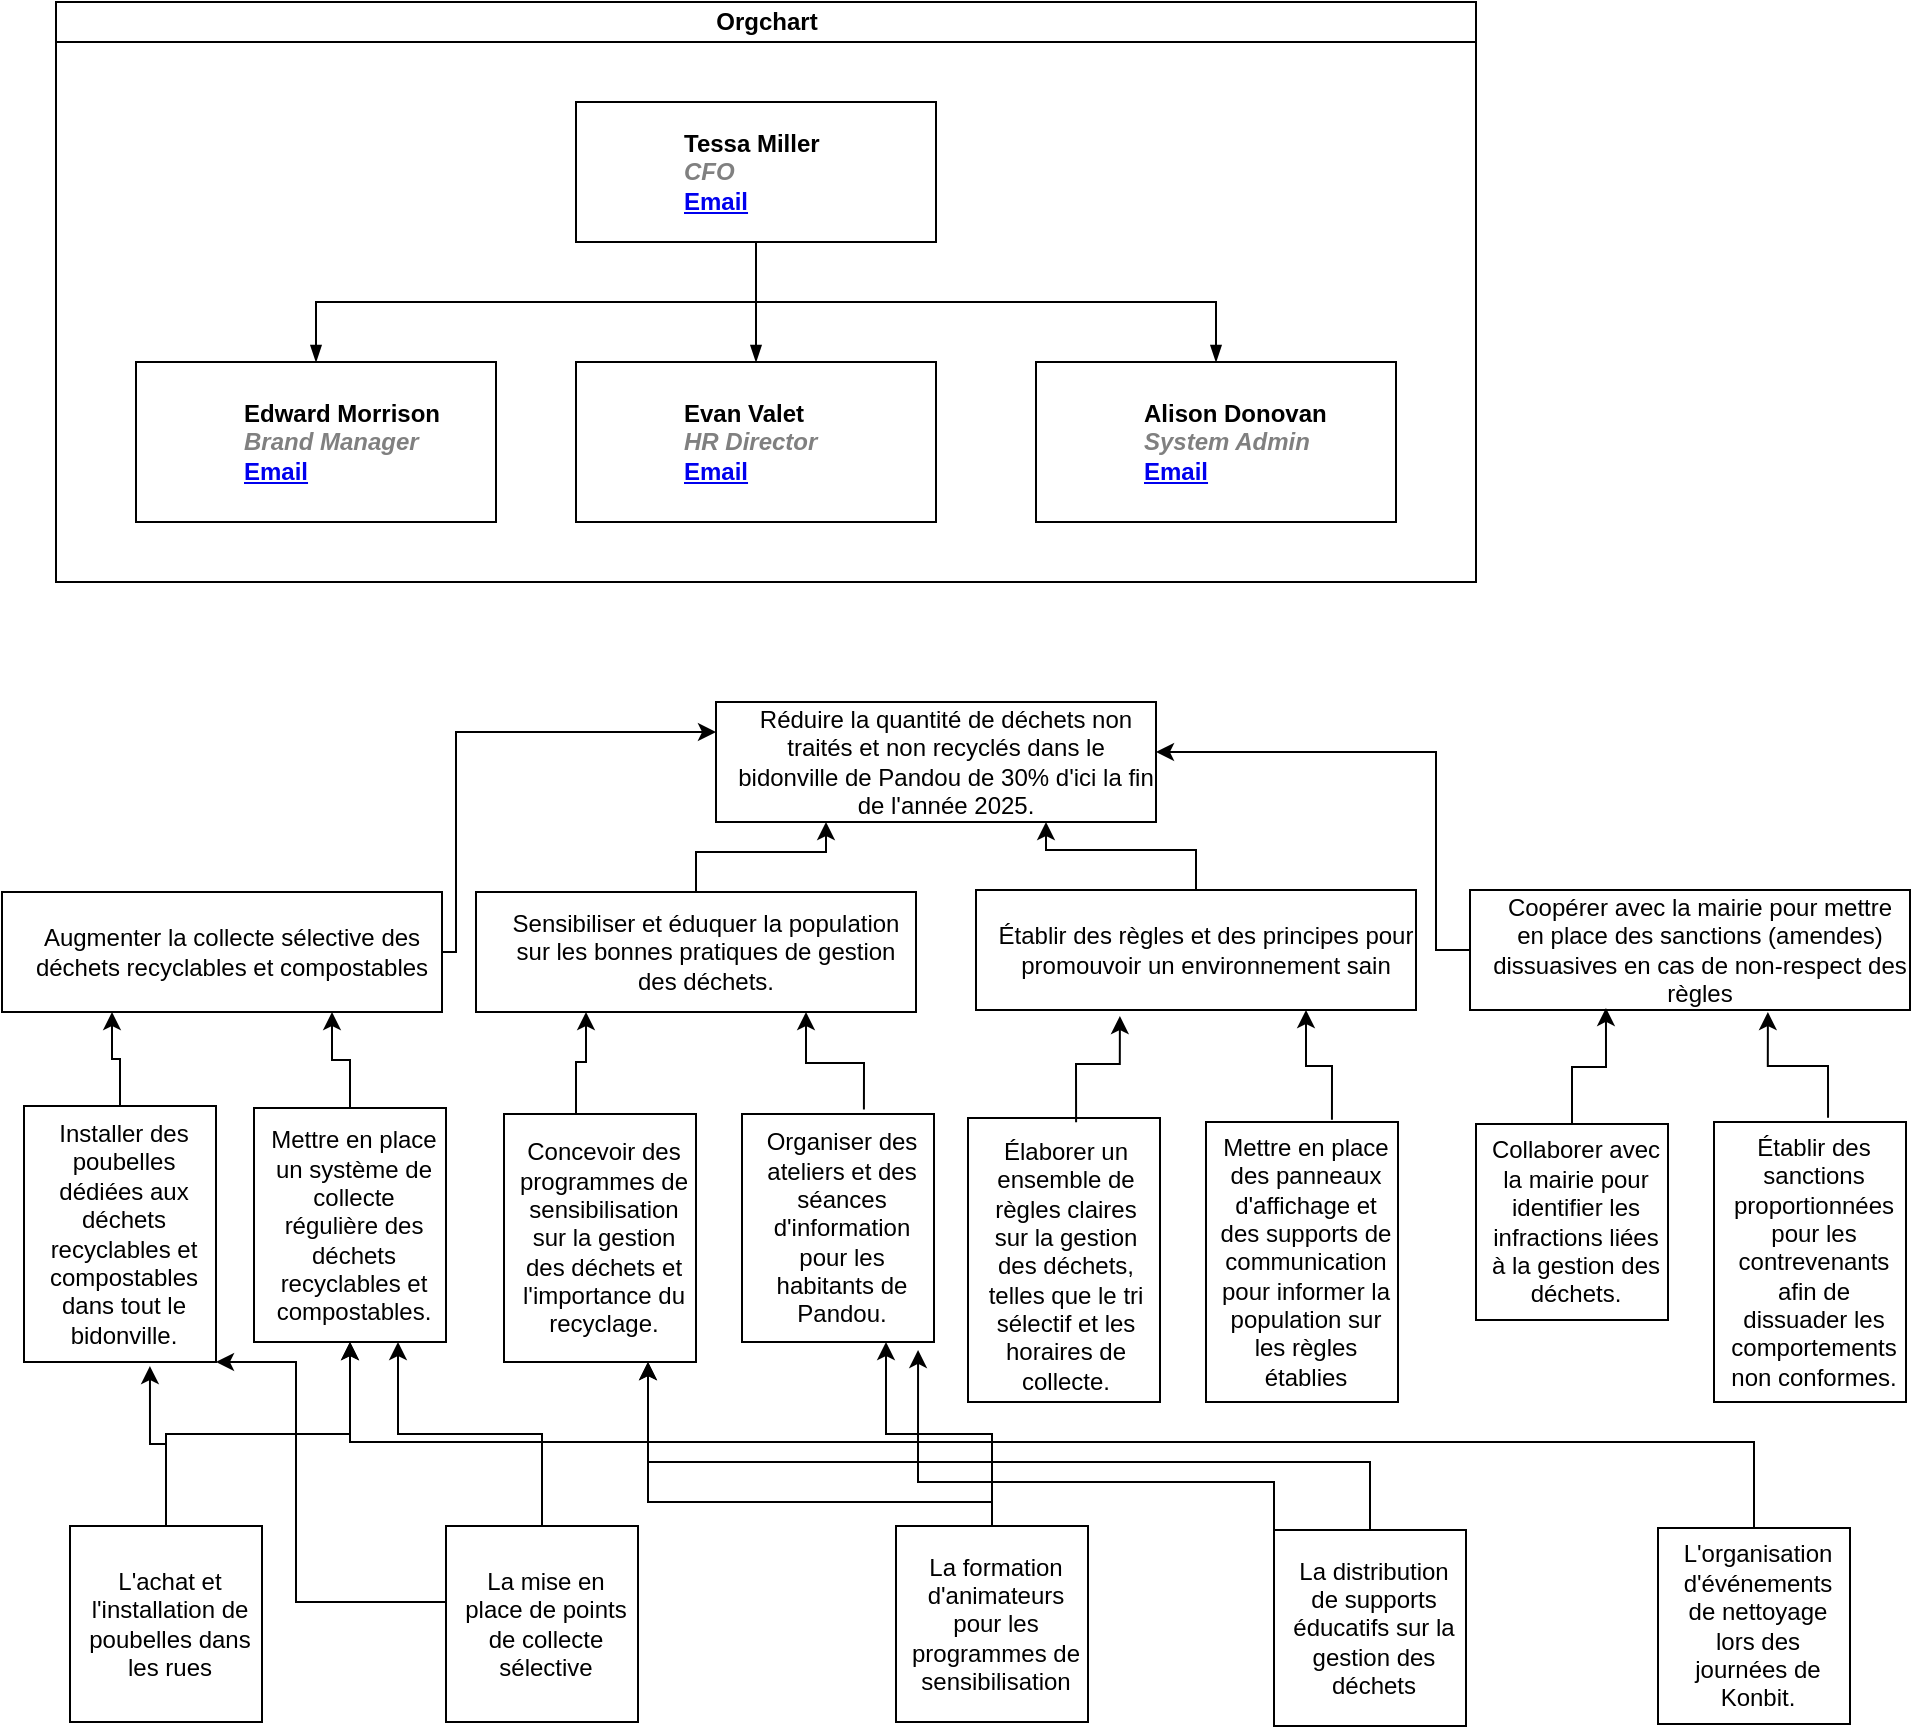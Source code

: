 <mxfile version="21.6.6" type="github">
  <diagram id="prtHgNgQTEPvFCAcTncT" name="Page-1">
    <mxGraphModel dx="1434" dy="796" grid="1" gridSize="10" guides="1" tooltips="1" connect="1" arrows="1" fold="1" page="1" pageScale="1" pageWidth="827" pageHeight="1169" math="0" shadow="0">
      <root>
        <mxCell id="0" />
        <mxCell id="1" parent="0" />
        <mxCell id="dNxyNK7c78bLwvsdeMH5-11" value="Orgchart" style="swimlane;html=1;startSize=20;horizontal=1;containerType=tree;glass=0;" parent="1" vertex="1">
          <mxGeometry x="40" y="80" width="710" height="290" as="geometry" />
        </mxCell>
        <UserObject label="%name%&lt;br&gt;&lt;i style=&quot;color: gray&quot;&gt;%position%&lt;/i&gt;&lt;br&gt;&lt;a href=&quot;mailto:%email%&quot;&gt;Email&lt;/a&gt;" name="Tessa Miller" position="CFO" location="Office 1" email="me@example.com" placeholders="1" link="https://www.draw.io" id="dNxyNK7c78bLwvsdeMH5-12">
          <mxCell style="label;image=https://cdn3.iconfinder.com/data/icons/user-avatars-1/512/users-3-128.png;whiteSpace=wrap;html=1;rounded=0;glass=0;treeMoving=1;treeFolding=1;" parent="dNxyNK7c78bLwvsdeMH5-11" vertex="1">
            <mxGeometry x="260" y="50" width="180" height="70" as="geometry" />
          </mxCell>
        </UserObject>
        <mxCell id="dNxyNK7c78bLwvsdeMH5-13" value="" style="endArrow=blockThin;endFill=1;fontSize=11;edgeStyle=elbowEdgeStyle;elbow=vertical;rounded=0;" parent="dNxyNK7c78bLwvsdeMH5-11" source="dNxyNK7c78bLwvsdeMH5-12" target="dNxyNK7c78bLwvsdeMH5-14" edge="1">
          <mxGeometry relative="1" as="geometry" />
        </mxCell>
        <UserObject label="%name%&lt;br&gt;&lt;i style=&quot;color: gray&quot;&gt;%position%&lt;/i&gt;&lt;br&gt;&lt;a href=&quot;mailto:%email%&quot;&gt;Email&lt;/a&gt;" name="Edward Morrison" position="Brand Manager" location="Office 2" email="me@example.com" placeholders="1" link="https://www.draw.io" id="dNxyNK7c78bLwvsdeMH5-14">
          <mxCell style="label;image=https://cdn3.iconfinder.com/data/icons/user-avatars-1/512/users-10-3-128.png;whiteSpace=wrap;html=1;rounded=0;glass=0;treeFolding=1;treeMoving=1;" parent="dNxyNK7c78bLwvsdeMH5-11" vertex="1">
            <mxGeometry x="40" y="180" width="180" height="80" as="geometry" />
          </mxCell>
        </UserObject>
        <mxCell id="dNxyNK7c78bLwvsdeMH5-15" value="" style="endArrow=blockThin;endFill=1;fontSize=11;edgeStyle=elbowEdgeStyle;elbow=vertical;rounded=0;" parent="dNxyNK7c78bLwvsdeMH5-11" source="dNxyNK7c78bLwvsdeMH5-12" target="dNxyNK7c78bLwvsdeMH5-16" edge="1">
          <mxGeometry relative="1" as="geometry" />
        </mxCell>
        <UserObject label="%name%&lt;br&gt;&lt;i style=&quot;color: gray&quot;&gt;%position%&lt;/i&gt;&lt;br&gt;&lt;a href=&quot;mailto:%email%&quot;&gt;Email&lt;/a&gt;" name="Evan Valet" position="HR Director" location="Office 4" email="me@example.com" placeholders="1" link="https://www.draw.io" id="dNxyNK7c78bLwvsdeMH5-16">
          <mxCell style="label;image=https://cdn3.iconfinder.com/data/icons/user-avatars-1/512/users-9-2-128.png;whiteSpace=wrap;html=1;rounded=0;glass=0;treeFolding=1;treeMoving=1;" parent="dNxyNK7c78bLwvsdeMH5-11" vertex="1">
            <mxGeometry x="260" y="180" width="180" height="80" as="geometry" />
          </mxCell>
        </UserObject>
        <mxCell id="dNxyNK7c78bLwvsdeMH5-17" value="" style="endArrow=blockThin;endFill=1;fontSize=11;edgeStyle=elbowEdgeStyle;elbow=vertical;rounded=0;" parent="dNxyNK7c78bLwvsdeMH5-11" source="dNxyNK7c78bLwvsdeMH5-12" target="dNxyNK7c78bLwvsdeMH5-18" edge="1">
          <mxGeometry relative="1" as="geometry" />
        </mxCell>
        <UserObject label="%name%&lt;br&gt;&lt;i style=&quot;color: gray&quot;&gt;%position%&lt;/i&gt;&lt;br&gt;&lt;a href=&quot;mailto:%email%&quot;&gt;Email&lt;/a&gt;" name="Alison Donovan" position="System Admin" location="Office 3" email="me@example.com" placeholders="1" link="https://www.draw.io" id="dNxyNK7c78bLwvsdeMH5-18">
          <mxCell style="label;image=https://cdn3.iconfinder.com/data/icons/user-avatars-1/512/users-2-128.png;whiteSpace=wrap;html=1;rounded=0;glass=0;" parent="dNxyNK7c78bLwvsdeMH5-11" vertex="1">
            <mxGeometry x="490" y="180" width="180" height="80" as="geometry" />
          </mxCell>
        </UserObject>
        <mxCell id="WWhDUVCSwJI-fkxGkbqV-10" value="" style="group;fillColor=#67AB9F;" vertex="1" connectable="0" parent="1">
          <mxGeometry x="370" y="430" width="220" height="60" as="geometry" />
        </mxCell>
        <mxCell id="WWhDUVCSwJI-fkxGkbqV-2" value="" style="rounded=0;whiteSpace=wrap;html=1;" vertex="1" parent="WWhDUVCSwJI-fkxGkbqV-10">
          <mxGeometry width="220" height="60" as="geometry" />
        </mxCell>
        <mxCell id="WWhDUVCSwJI-fkxGkbqV-9" value="Réduire la quantité de déchets non traités et non recyclés dans le bidonville de Pandou de 30% d&#39;ici la fin de l&#39;année 2025." style="text;html=1;strokeColor=none;fillColor=none;align=center;verticalAlign=middle;whiteSpace=wrap;rounded=0;" vertex="1" parent="WWhDUVCSwJI-fkxGkbqV-10">
          <mxGeometry x="10" y="20" width="210" height="20" as="geometry" />
        </mxCell>
        <mxCell id="WWhDUVCSwJI-fkxGkbqV-11" value="" style="group" vertex="1" connectable="0" parent="1">
          <mxGeometry x="250" y="525" width="220" height="60" as="geometry" />
        </mxCell>
        <mxCell id="WWhDUVCSwJI-fkxGkbqV-15" value="" style="group" vertex="1" connectable="0" parent="WWhDUVCSwJI-fkxGkbqV-11">
          <mxGeometry width="220" height="60" as="geometry" />
        </mxCell>
        <mxCell id="WWhDUVCSwJI-fkxGkbqV-12" value="" style="rounded=0;whiteSpace=wrap;html=1;" vertex="1" parent="WWhDUVCSwJI-fkxGkbqV-15">
          <mxGeometry width="220" height="60" as="geometry" />
        </mxCell>
        <mxCell id="WWhDUVCSwJI-fkxGkbqV-13" value="Sensibiliser et éduquer la population sur les bonnes pratiques de gestion des déchets." style="text;html=1;strokeColor=none;fillColor=none;align=center;verticalAlign=middle;whiteSpace=wrap;rounded=0;" vertex="1" parent="WWhDUVCSwJI-fkxGkbqV-15">
          <mxGeometry x="10" y="20" width="210" height="20" as="geometry" />
        </mxCell>
        <mxCell id="WWhDUVCSwJI-fkxGkbqV-16" value="" style="group" vertex="1" connectable="0" parent="1">
          <mxGeometry x="747" y="524" width="220" height="60" as="geometry" />
        </mxCell>
        <mxCell id="WWhDUVCSwJI-fkxGkbqV-17" value="" style="rounded=0;whiteSpace=wrap;html=1;" vertex="1" parent="WWhDUVCSwJI-fkxGkbqV-16">
          <mxGeometry width="220" height="60" as="geometry" />
        </mxCell>
        <mxCell id="WWhDUVCSwJI-fkxGkbqV-18" value="Coopérer avec la mairie pour mettre en place des sanctions (amendes) dissuasives en cas de non-respect des règles" style="text;html=1;strokeColor=none;fillColor=none;align=center;verticalAlign=middle;whiteSpace=wrap;rounded=0;" vertex="1" parent="WWhDUVCSwJI-fkxGkbqV-16">
          <mxGeometry x="10" y="20" width="210" height="20" as="geometry" />
        </mxCell>
        <mxCell id="WWhDUVCSwJI-fkxGkbqV-19" value="" style="group" vertex="1" connectable="0" parent="1">
          <mxGeometry x="500" y="524" width="220" height="60" as="geometry" />
        </mxCell>
        <mxCell id="WWhDUVCSwJI-fkxGkbqV-20" value="" style="rounded=0;whiteSpace=wrap;html=1;" vertex="1" parent="WWhDUVCSwJI-fkxGkbqV-19">
          <mxGeometry width="220" height="60" as="geometry" />
        </mxCell>
        <mxCell id="WWhDUVCSwJI-fkxGkbqV-21" value="Établir des règles et des principes pour promouvoir un environnement sain" style="text;html=1;strokeColor=none;fillColor=none;align=center;verticalAlign=middle;whiteSpace=wrap;rounded=0;" vertex="1" parent="WWhDUVCSwJI-fkxGkbqV-19">
          <mxGeometry x="10" y="20" width="210" height="20" as="geometry" />
        </mxCell>
        <mxCell id="WWhDUVCSwJI-fkxGkbqV-22" value="" style="group" vertex="1" connectable="0" parent="1">
          <mxGeometry x="13" y="525" width="220" height="60" as="geometry" />
        </mxCell>
        <mxCell id="WWhDUVCSwJI-fkxGkbqV-23" value="" style="rounded=0;whiteSpace=wrap;html=1;" vertex="1" parent="WWhDUVCSwJI-fkxGkbqV-22">
          <mxGeometry width="220" height="60" as="geometry" />
        </mxCell>
        <mxCell id="WWhDUVCSwJI-fkxGkbqV-24" value="Augmenter la collecte sélective des déchets recyclables et compostables" style="text;html=1;strokeColor=none;fillColor=none;align=center;verticalAlign=middle;whiteSpace=wrap;rounded=0;" vertex="1" parent="WWhDUVCSwJI-fkxGkbqV-22">
          <mxGeometry x="10" y="20" width="210" height="20" as="geometry" />
        </mxCell>
        <mxCell id="WWhDUVCSwJI-fkxGkbqV-28" value="" style="group" vertex="1" connectable="0" parent="1">
          <mxGeometry x="24" y="632" width="96" height="128" as="geometry" />
        </mxCell>
        <mxCell id="WWhDUVCSwJI-fkxGkbqV-29" value="" style="rounded=0;whiteSpace=wrap;html=1;" vertex="1" parent="WWhDUVCSwJI-fkxGkbqV-28">
          <mxGeometry width="96" height="128" as="geometry" />
        </mxCell>
        <mxCell id="WWhDUVCSwJI-fkxGkbqV-30" value="Installer des poubelles dédiées aux déchets recyclables et compostables dans tout le bidonville." style="text;html=1;strokeColor=none;fillColor=none;align=center;verticalAlign=middle;whiteSpace=wrap;rounded=0;" vertex="1" parent="WWhDUVCSwJI-fkxGkbqV-28">
          <mxGeometry x="4.364" y="42.667" width="91.636" height="42.667" as="geometry" />
        </mxCell>
        <mxCell id="WWhDUVCSwJI-fkxGkbqV-31" value="" style="group" vertex="1" connectable="0" parent="1">
          <mxGeometry x="139" y="633" width="96" height="117" as="geometry" />
        </mxCell>
        <mxCell id="WWhDUVCSwJI-fkxGkbqV-32" value="" style="rounded=0;whiteSpace=wrap;html=1;" vertex="1" parent="WWhDUVCSwJI-fkxGkbqV-31">
          <mxGeometry width="96" height="117.0" as="geometry" />
        </mxCell>
        <mxCell id="WWhDUVCSwJI-fkxGkbqV-33" value=" Mettre en place un système de collecte régulière des déchets recyclables et compostables." style="text;html=1;strokeColor=none;fillColor=none;align=center;verticalAlign=middle;whiteSpace=wrap;rounded=0;" vertex="1" parent="WWhDUVCSwJI-fkxGkbqV-31">
          <mxGeometry x="4.364" y="39" width="91.636" height="39" as="geometry" />
        </mxCell>
        <mxCell id="WWhDUVCSwJI-fkxGkbqV-34" value="" style="group" vertex="1" connectable="0" parent="1">
          <mxGeometry x="264" y="636" width="96" height="124" as="geometry" />
        </mxCell>
        <mxCell id="WWhDUVCSwJI-fkxGkbqV-35" value="" style="rounded=0;whiteSpace=wrap;html=1;" vertex="1" parent="WWhDUVCSwJI-fkxGkbqV-34">
          <mxGeometry width="96" height="124.0" as="geometry" />
        </mxCell>
        <mxCell id="WWhDUVCSwJI-fkxGkbqV-36" value=" Concevoir des programmes de sensibilisation sur la gestion des déchets et l&#39;importance du recyclage." style="text;html=1;strokeColor=none;fillColor=none;align=center;verticalAlign=middle;whiteSpace=wrap;rounded=0;" vertex="1" parent="WWhDUVCSwJI-fkxGkbqV-34">
          <mxGeometry x="4.364" y="41.333" width="91.636" height="41.333" as="geometry" />
        </mxCell>
        <mxCell id="WWhDUVCSwJI-fkxGkbqV-37" value="" style="group" vertex="1" connectable="0" parent="1">
          <mxGeometry x="383" y="636" width="96" height="114" as="geometry" />
        </mxCell>
        <mxCell id="WWhDUVCSwJI-fkxGkbqV-38" value="" style="rounded=0;whiteSpace=wrap;html=1;" vertex="1" parent="WWhDUVCSwJI-fkxGkbqV-37">
          <mxGeometry width="96" height="114.0" as="geometry" />
        </mxCell>
        <mxCell id="WWhDUVCSwJI-fkxGkbqV-39" value="Organiser des ateliers et des séances d&#39;information pour les habitants de Pandou." style="text;html=1;strokeColor=none;fillColor=none;align=center;verticalAlign=middle;whiteSpace=wrap;rounded=0;" vertex="1" parent="WWhDUVCSwJI-fkxGkbqV-37">
          <mxGeometry x="4.364" y="38.0" width="91.636" height="38.0" as="geometry" />
        </mxCell>
        <mxCell id="WWhDUVCSwJI-fkxGkbqV-40" value="" style="group" vertex="1" connectable="0" parent="1">
          <mxGeometry x="496" y="638" width="96" height="142" as="geometry" />
        </mxCell>
        <mxCell id="WWhDUVCSwJI-fkxGkbqV-41" value="" style="rounded=0;whiteSpace=wrap;html=1;" vertex="1" parent="WWhDUVCSwJI-fkxGkbqV-40">
          <mxGeometry width="96" height="142" as="geometry" />
        </mxCell>
        <mxCell id="WWhDUVCSwJI-fkxGkbqV-42" value=" Élaborer un ensemble de règles claires sur la gestion des déchets, telles que le tri sélectif et les horaires de collecte." style="text;html=1;strokeColor=none;fillColor=none;align=center;verticalAlign=middle;whiteSpace=wrap;rounded=0;" vertex="1" parent="WWhDUVCSwJI-fkxGkbqV-40">
          <mxGeometry x="3.36" y="31.316" width="91.64" height="84.468" as="geometry" />
        </mxCell>
        <mxCell id="WWhDUVCSwJI-fkxGkbqV-43" value="" style="group" vertex="1" connectable="0" parent="1">
          <mxGeometry x="615" y="640" width="96" height="140" as="geometry" />
        </mxCell>
        <mxCell id="WWhDUVCSwJI-fkxGkbqV-44" value="" style="rounded=0;whiteSpace=wrap;html=1;" vertex="1" parent="WWhDUVCSwJI-fkxGkbqV-43">
          <mxGeometry width="96" height="140" as="geometry" />
        </mxCell>
        <mxCell id="WWhDUVCSwJI-fkxGkbqV-45" value="Mettre en place des panneaux d&#39;affichage et des supports de communication pour informer la population sur les règles établies" style="text;html=1;strokeColor=none;fillColor=none;align=center;verticalAlign=middle;whiteSpace=wrap;rounded=0;" vertex="1" parent="WWhDUVCSwJI-fkxGkbqV-43">
          <mxGeometry x="4.364" y="46.667" width="91.636" height="46.667" as="geometry" />
        </mxCell>
        <mxCell id="WWhDUVCSwJI-fkxGkbqV-46" value="" style="group" vertex="1" connectable="0" parent="1">
          <mxGeometry x="750" y="641" width="96" height="98" as="geometry" />
        </mxCell>
        <mxCell id="WWhDUVCSwJI-fkxGkbqV-47" value="" style="rounded=0;whiteSpace=wrap;html=1;" vertex="1" parent="WWhDUVCSwJI-fkxGkbqV-46">
          <mxGeometry width="96" height="98.0" as="geometry" />
        </mxCell>
        <mxCell id="WWhDUVCSwJI-fkxGkbqV-48" value="Collaborer avec la mairie pour identifier les infractions liées à la gestion des déchets." style="text;html=1;strokeColor=none;fillColor=none;align=center;verticalAlign=middle;whiteSpace=wrap;rounded=0;" vertex="1" parent="WWhDUVCSwJI-fkxGkbqV-46">
          <mxGeometry x="4.364" y="32.667" width="91.636" height="32.667" as="geometry" />
        </mxCell>
        <mxCell id="WWhDUVCSwJI-fkxGkbqV-49" value="" style="group" vertex="1" connectable="0" parent="1">
          <mxGeometry x="869" y="640" width="96" height="140" as="geometry" />
        </mxCell>
        <mxCell id="WWhDUVCSwJI-fkxGkbqV-50" value="" style="rounded=0;whiteSpace=wrap;html=1;" vertex="1" parent="WWhDUVCSwJI-fkxGkbqV-49">
          <mxGeometry width="96" height="140.0" as="geometry" />
        </mxCell>
        <mxCell id="WWhDUVCSwJI-fkxGkbqV-51" value=" Établir des sanctions proportionnées pour les contrevenants afin de dissuader les comportements non conformes." style="text;html=1;strokeColor=none;fillColor=none;align=center;verticalAlign=middle;whiteSpace=wrap;rounded=0;" vertex="1" parent="WWhDUVCSwJI-fkxGkbqV-49">
          <mxGeometry x="4.364" y="46.667" width="91.636" height="46.667" as="geometry" />
        </mxCell>
        <mxCell id="WWhDUVCSwJI-fkxGkbqV-53" value="" style="group" vertex="1" connectable="0" parent="1">
          <mxGeometry x="47" y="842" width="96" height="98" as="geometry" />
        </mxCell>
        <mxCell id="WWhDUVCSwJI-fkxGkbqV-54" value="" style="rounded=0;whiteSpace=wrap;html=1;" vertex="1" parent="WWhDUVCSwJI-fkxGkbqV-53">
          <mxGeometry width="96" height="98.0" as="geometry" />
        </mxCell>
        <mxCell id="WWhDUVCSwJI-fkxGkbqV-55" value="L&#39;achat et l&#39;installation de poubelles dans les rues" style="text;html=1;strokeColor=none;fillColor=none;align=center;verticalAlign=middle;whiteSpace=wrap;rounded=0;" vertex="1" parent="WWhDUVCSwJI-fkxGkbqV-53">
          <mxGeometry x="4.364" y="32.667" width="91.636" height="32.667" as="geometry" />
        </mxCell>
        <mxCell id="WWhDUVCSwJI-fkxGkbqV-56" value="" style="group" vertex="1" connectable="0" parent="1">
          <mxGeometry x="460" y="842" width="96" height="98" as="geometry" />
        </mxCell>
        <mxCell id="WWhDUVCSwJI-fkxGkbqV-57" value="" style="rounded=0;whiteSpace=wrap;html=1;" vertex="1" parent="WWhDUVCSwJI-fkxGkbqV-56">
          <mxGeometry width="96" height="98.0" as="geometry" />
        </mxCell>
        <mxCell id="WWhDUVCSwJI-fkxGkbqV-58" value="La formation d&#39;animateurs pour les programmes de sensibilisation" style="text;html=1;strokeColor=none;fillColor=none;align=center;verticalAlign=middle;whiteSpace=wrap;rounded=0;" vertex="1" parent="WWhDUVCSwJI-fkxGkbqV-56">
          <mxGeometry x="4.364" y="32.667" width="91.636" height="32.667" as="geometry" />
        </mxCell>
        <mxCell id="WWhDUVCSwJI-fkxGkbqV-59" value="" style="group" vertex="1" connectable="0" parent="1">
          <mxGeometry x="235" y="842" width="96" height="98" as="geometry" />
        </mxCell>
        <mxCell id="WWhDUVCSwJI-fkxGkbqV-60" value="" style="rounded=0;whiteSpace=wrap;html=1;" vertex="1" parent="WWhDUVCSwJI-fkxGkbqV-59">
          <mxGeometry width="96" height="98.0" as="geometry" />
        </mxCell>
        <mxCell id="WWhDUVCSwJI-fkxGkbqV-61" value="La mise en place de points de collecte sélective" style="text;html=1;strokeColor=none;fillColor=none;align=center;verticalAlign=middle;whiteSpace=wrap;rounded=0;" vertex="1" parent="WWhDUVCSwJI-fkxGkbqV-59">
          <mxGeometry x="4.364" y="32.667" width="91.636" height="32.667" as="geometry" />
        </mxCell>
        <mxCell id="WWhDUVCSwJI-fkxGkbqV-62" value="" style="group" vertex="1" connectable="0" parent="1">
          <mxGeometry x="649" y="844" width="96" height="98" as="geometry" />
        </mxCell>
        <mxCell id="WWhDUVCSwJI-fkxGkbqV-63" value="" style="rounded=0;whiteSpace=wrap;html=1;" vertex="1" parent="WWhDUVCSwJI-fkxGkbqV-62">
          <mxGeometry width="96" height="98.0" as="geometry" />
        </mxCell>
        <mxCell id="WWhDUVCSwJI-fkxGkbqV-64" value="La distribution de supports éducatifs sur la gestion des déchets" style="text;html=1;strokeColor=none;fillColor=none;align=center;verticalAlign=middle;whiteSpace=wrap;rounded=0;" vertex="1" parent="WWhDUVCSwJI-fkxGkbqV-62">
          <mxGeometry x="4.364" y="32.667" width="91.636" height="32.667" as="geometry" />
        </mxCell>
        <mxCell id="WWhDUVCSwJI-fkxGkbqV-65" value="" style="group" vertex="1" connectable="0" parent="1">
          <mxGeometry x="841" y="843" width="96" height="98" as="geometry" />
        </mxCell>
        <mxCell id="WWhDUVCSwJI-fkxGkbqV-66" value="" style="rounded=0;whiteSpace=wrap;html=1;" vertex="1" parent="WWhDUVCSwJI-fkxGkbqV-65">
          <mxGeometry width="96" height="98.0" as="geometry" />
        </mxCell>
        <mxCell id="WWhDUVCSwJI-fkxGkbqV-67" value="L&#39;organisation d&#39;événements de nettoyage lors des journées de Konbit." style="text;html=1;strokeColor=none;fillColor=none;align=center;verticalAlign=middle;whiteSpace=wrap;rounded=0;" vertex="1" parent="WWhDUVCSwJI-fkxGkbqV-65">
          <mxGeometry x="4.364" y="32.667" width="91.636" height="32.667" as="geometry" />
        </mxCell>
        <mxCell id="WWhDUVCSwJI-fkxGkbqV-68" style="edgeStyle=orthogonalEdgeStyle;rounded=0;orthogonalLoop=1;jettySize=auto;html=1;entryX=0;entryY=0.25;entryDx=0;entryDy=0;" edge="1" parent="1" source="WWhDUVCSwJI-fkxGkbqV-23" target="WWhDUVCSwJI-fkxGkbqV-2">
          <mxGeometry relative="1" as="geometry">
            <Array as="points">
              <mxPoint x="240" y="555" />
              <mxPoint x="240" y="445" />
            </Array>
          </mxGeometry>
        </mxCell>
        <mxCell id="WWhDUVCSwJI-fkxGkbqV-69" style="edgeStyle=orthogonalEdgeStyle;rounded=0;orthogonalLoop=1;jettySize=auto;html=1;entryX=0.25;entryY=1;entryDx=0;entryDy=0;" edge="1" parent="1" source="WWhDUVCSwJI-fkxGkbqV-12" target="WWhDUVCSwJI-fkxGkbqV-2">
          <mxGeometry relative="1" as="geometry" />
        </mxCell>
        <mxCell id="WWhDUVCSwJI-fkxGkbqV-70" style="edgeStyle=orthogonalEdgeStyle;rounded=0;orthogonalLoop=1;jettySize=auto;html=1;entryX=0.75;entryY=1;entryDx=0;entryDy=0;" edge="1" parent="1" source="WWhDUVCSwJI-fkxGkbqV-20" target="WWhDUVCSwJI-fkxGkbqV-2">
          <mxGeometry relative="1" as="geometry" />
        </mxCell>
        <mxCell id="WWhDUVCSwJI-fkxGkbqV-71" style="edgeStyle=orthogonalEdgeStyle;rounded=0;orthogonalLoop=1;jettySize=auto;html=1;entryX=1;entryY=0.25;entryDx=0;entryDy=0;exitX=0;exitY=0.5;exitDx=0;exitDy=0;" edge="1" parent="1" source="WWhDUVCSwJI-fkxGkbqV-17" target="WWhDUVCSwJI-fkxGkbqV-9">
          <mxGeometry relative="1" as="geometry">
            <Array as="points">
              <mxPoint x="730" y="554" />
              <mxPoint x="730" y="455" />
            </Array>
          </mxGeometry>
        </mxCell>
        <mxCell id="WWhDUVCSwJI-fkxGkbqV-72" style="edgeStyle=orthogonalEdgeStyle;rounded=0;orthogonalLoop=1;jettySize=auto;html=1;entryX=0.25;entryY=1;entryDx=0;entryDy=0;" edge="1" parent="1" source="WWhDUVCSwJI-fkxGkbqV-29" target="WWhDUVCSwJI-fkxGkbqV-23">
          <mxGeometry relative="1" as="geometry" />
        </mxCell>
        <mxCell id="WWhDUVCSwJI-fkxGkbqV-74" style="edgeStyle=orthogonalEdgeStyle;rounded=0;orthogonalLoop=1;jettySize=auto;html=1;entryX=0.75;entryY=1;entryDx=0;entryDy=0;exitX=0.635;exitY=-0.02;exitDx=0;exitDy=0;exitPerimeter=0;" edge="1" parent="1" source="WWhDUVCSwJI-fkxGkbqV-38" target="WWhDUVCSwJI-fkxGkbqV-12">
          <mxGeometry relative="1" as="geometry" />
        </mxCell>
        <mxCell id="WWhDUVCSwJI-fkxGkbqV-75" style="edgeStyle=orthogonalEdgeStyle;rounded=0;orthogonalLoop=1;jettySize=auto;html=1;entryX=0.25;entryY=1;entryDx=0;entryDy=0;exitX=0.5;exitY=0;exitDx=0;exitDy=0;" edge="1" parent="1" source="WWhDUVCSwJI-fkxGkbqV-35" target="WWhDUVCSwJI-fkxGkbqV-12">
          <mxGeometry relative="1" as="geometry">
            <Array as="points">
              <mxPoint x="300" y="636" />
              <mxPoint x="300" y="610" />
              <mxPoint x="305" y="610" />
            </Array>
          </mxGeometry>
        </mxCell>
        <mxCell id="WWhDUVCSwJI-fkxGkbqV-76" style="edgeStyle=orthogonalEdgeStyle;rounded=0;orthogonalLoop=1;jettySize=auto;html=1;entryX=0.327;entryY=1.05;entryDx=0;entryDy=0;entryPerimeter=0;exitX=0.563;exitY=0.015;exitDx=0;exitDy=0;exitPerimeter=0;" edge="1" parent="1" source="WWhDUVCSwJI-fkxGkbqV-41" target="WWhDUVCSwJI-fkxGkbqV-20">
          <mxGeometry relative="1" as="geometry" />
        </mxCell>
        <mxCell id="WWhDUVCSwJI-fkxGkbqV-77" style="edgeStyle=orthogonalEdgeStyle;rounded=0;orthogonalLoop=1;jettySize=auto;html=1;entryX=0.75;entryY=1;entryDx=0;entryDy=0;exitX=0.656;exitY=-0.008;exitDx=0;exitDy=0;exitPerimeter=0;" edge="1" parent="1" source="WWhDUVCSwJI-fkxGkbqV-44" target="WWhDUVCSwJI-fkxGkbqV-20">
          <mxGeometry relative="1" as="geometry">
            <mxPoint x="670" y="640" as="sourcePoint" />
          </mxGeometry>
        </mxCell>
        <mxCell id="WWhDUVCSwJI-fkxGkbqV-79" style="edgeStyle=orthogonalEdgeStyle;rounded=0;orthogonalLoop=1;jettySize=auto;html=1;entryX=0.309;entryY=0.983;entryDx=0;entryDy=0;entryPerimeter=0;" edge="1" parent="1" source="WWhDUVCSwJI-fkxGkbqV-47" target="WWhDUVCSwJI-fkxGkbqV-17">
          <mxGeometry relative="1" as="geometry" />
        </mxCell>
        <mxCell id="WWhDUVCSwJI-fkxGkbqV-80" style="edgeStyle=orthogonalEdgeStyle;rounded=0;orthogonalLoop=1;jettySize=auto;html=1;exitX=0.594;exitY=-0.015;exitDx=0;exitDy=0;exitPerimeter=0;entryX=0.677;entryY=1.017;entryDx=0;entryDy=0;entryPerimeter=0;" edge="1" parent="1" source="WWhDUVCSwJI-fkxGkbqV-50" target="WWhDUVCSwJI-fkxGkbqV-17">
          <mxGeometry relative="1" as="geometry">
            <mxPoint x="890" y="590" as="targetPoint" />
          </mxGeometry>
        </mxCell>
        <mxCell id="WWhDUVCSwJI-fkxGkbqV-81" style="edgeStyle=orthogonalEdgeStyle;rounded=0;orthogonalLoop=1;jettySize=auto;html=1;entryX=0.656;entryY=1.016;entryDx=0;entryDy=0;entryPerimeter=0;" edge="1" parent="1" source="WWhDUVCSwJI-fkxGkbqV-54" target="WWhDUVCSwJI-fkxGkbqV-29">
          <mxGeometry relative="1" as="geometry" />
        </mxCell>
        <mxCell id="WWhDUVCSwJI-fkxGkbqV-82" style="edgeStyle=orthogonalEdgeStyle;rounded=0;orthogonalLoop=1;jettySize=auto;html=1;entryX=0.5;entryY=1;entryDx=0;entryDy=0;" edge="1" parent="1" source="WWhDUVCSwJI-fkxGkbqV-54" target="WWhDUVCSwJI-fkxGkbqV-32">
          <mxGeometry relative="1" as="geometry">
            <mxPoint x="190" y="740" as="targetPoint" />
          </mxGeometry>
        </mxCell>
        <mxCell id="WWhDUVCSwJI-fkxGkbqV-83" style="edgeStyle=orthogonalEdgeStyle;rounded=0;orthogonalLoop=1;jettySize=auto;html=1;entryX=1;entryY=1;entryDx=0;entryDy=0;" edge="1" parent="1" source="WWhDUVCSwJI-fkxGkbqV-60" target="WWhDUVCSwJI-fkxGkbqV-29">
          <mxGeometry relative="1" as="geometry">
            <Array as="points">
              <mxPoint x="160" y="880" />
              <mxPoint x="160" y="760" />
            </Array>
          </mxGeometry>
        </mxCell>
        <mxCell id="WWhDUVCSwJI-fkxGkbqV-84" style="edgeStyle=orthogonalEdgeStyle;rounded=0;orthogonalLoop=1;jettySize=auto;html=1;entryX=0.75;entryY=1;entryDx=0;entryDy=0;" edge="1" parent="1" source="WWhDUVCSwJI-fkxGkbqV-60" target="WWhDUVCSwJI-fkxGkbqV-32">
          <mxGeometry relative="1" as="geometry" />
        </mxCell>
        <mxCell id="WWhDUVCSwJI-fkxGkbqV-85" style="edgeStyle=orthogonalEdgeStyle;rounded=0;orthogonalLoop=1;jettySize=auto;html=1;entryX=0.75;entryY=1;entryDx=0;entryDy=0;" edge="1" parent="1" source="WWhDUVCSwJI-fkxGkbqV-57" target="WWhDUVCSwJI-fkxGkbqV-35">
          <mxGeometry relative="1" as="geometry">
            <mxPoint x="400" y="800" as="targetPoint" />
            <Array as="points">
              <mxPoint x="508" y="830" />
              <mxPoint x="336" y="830" />
            </Array>
          </mxGeometry>
        </mxCell>
        <mxCell id="WWhDUVCSwJI-fkxGkbqV-86" style="edgeStyle=orthogonalEdgeStyle;rounded=0;orthogonalLoop=1;jettySize=auto;html=1;entryX=0.75;entryY=1;entryDx=0;entryDy=0;" edge="1" parent="1" source="WWhDUVCSwJI-fkxGkbqV-57" target="WWhDUVCSwJI-fkxGkbqV-38">
          <mxGeometry relative="1" as="geometry">
            <mxPoint x="470" y="760" as="targetPoint" />
          </mxGeometry>
        </mxCell>
        <mxCell id="WWhDUVCSwJI-fkxGkbqV-87" style="edgeStyle=orthogonalEdgeStyle;rounded=0;orthogonalLoop=1;jettySize=auto;html=1;entryX=0.75;entryY=1;entryDx=0;entryDy=0;" edge="1" parent="1" source="WWhDUVCSwJI-fkxGkbqV-63" target="WWhDUVCSwJI-fkxGkbqV-35">
          <mxGeometry relative="1" as="geometry">
            <Array as="points">
              <mxPoint x="697" y="810" />
              <mxPoint x="336" y="810" />
            </Array>
          </mxGeometry>
        </mxCell>
        <mxCell id="WWhDUVCSwJI-fkxGkbqV-88" style="edgeStyle=orthogonalEdgeStyle;rounded=0;orthogonalLoop=1;jettySize=auto;html=1;entryX=0.917;entryY=1.035;entryDx=0;entryDy=0;entryPerimeter=0;exitX=0;exitY=0.5;exitDx=0;exitDy=0;" edge="1" parent="1" source="WWhDUVCSwJI-fkxGkbqV-63" target="WWhDUVCSwJI-fkxGkbqV-38">
          <mxGeometry relative="1" as="geometry">
            <mxPoint x="470" y="760" as="targetPoint" />
            <Array as="points">
              <mxPoint x="649" y="820" />
              <mxPoint x="471" y="820" />
            </Array>
          </mxGeometry>
        </mxCell>
        <mxCell id="WWhDUVCSwJI-fkxGkbqV-89" style="edgeStyle=orthogonalEdgeStyle;rounded=0;orthogonalLoop=1;jettySize=auto;html=1;entryX=0.5;entryY=1;entryDx=0;entryDy=0;" edge="1" parent="1" source="WWhDUVCSwJI-fkxGkbqV-66" target="WWhDUVCSwJI-fkxGkbqV-32">
          <mxGeometry relative="1" as="geometry">
            <Array as="points">
              <mxPoint x="889" y="800" />
              <mxPoint x="187" y="800" />
            </Array>
          </mxGeometry>
        </mxCell>
        <mxCell id="WWhDUVCSwJI-fkxGkbqV-90" style="edgeStyle=orthogonalEdgeStyle;rounded=0;orthogonalLoop=1;jettySize=auto;html=1;entryX=0.75;entryY=1;entryDx=0;entryDy=0;" edge="1" parent="1" source="WWhDUVCSwJI-fkxGkbqV-32" target="WWhDUVCSwJI-fkxGkbqV-23">
          <mxGeometry relative="1" as="geometry">
            <mxPoint x="190" y="590" as="targetPoint" />
          </mxGeometry>
        </mxCell>
      </root>
    </mxGraphModel>
  </diagram>
</mxfile>
